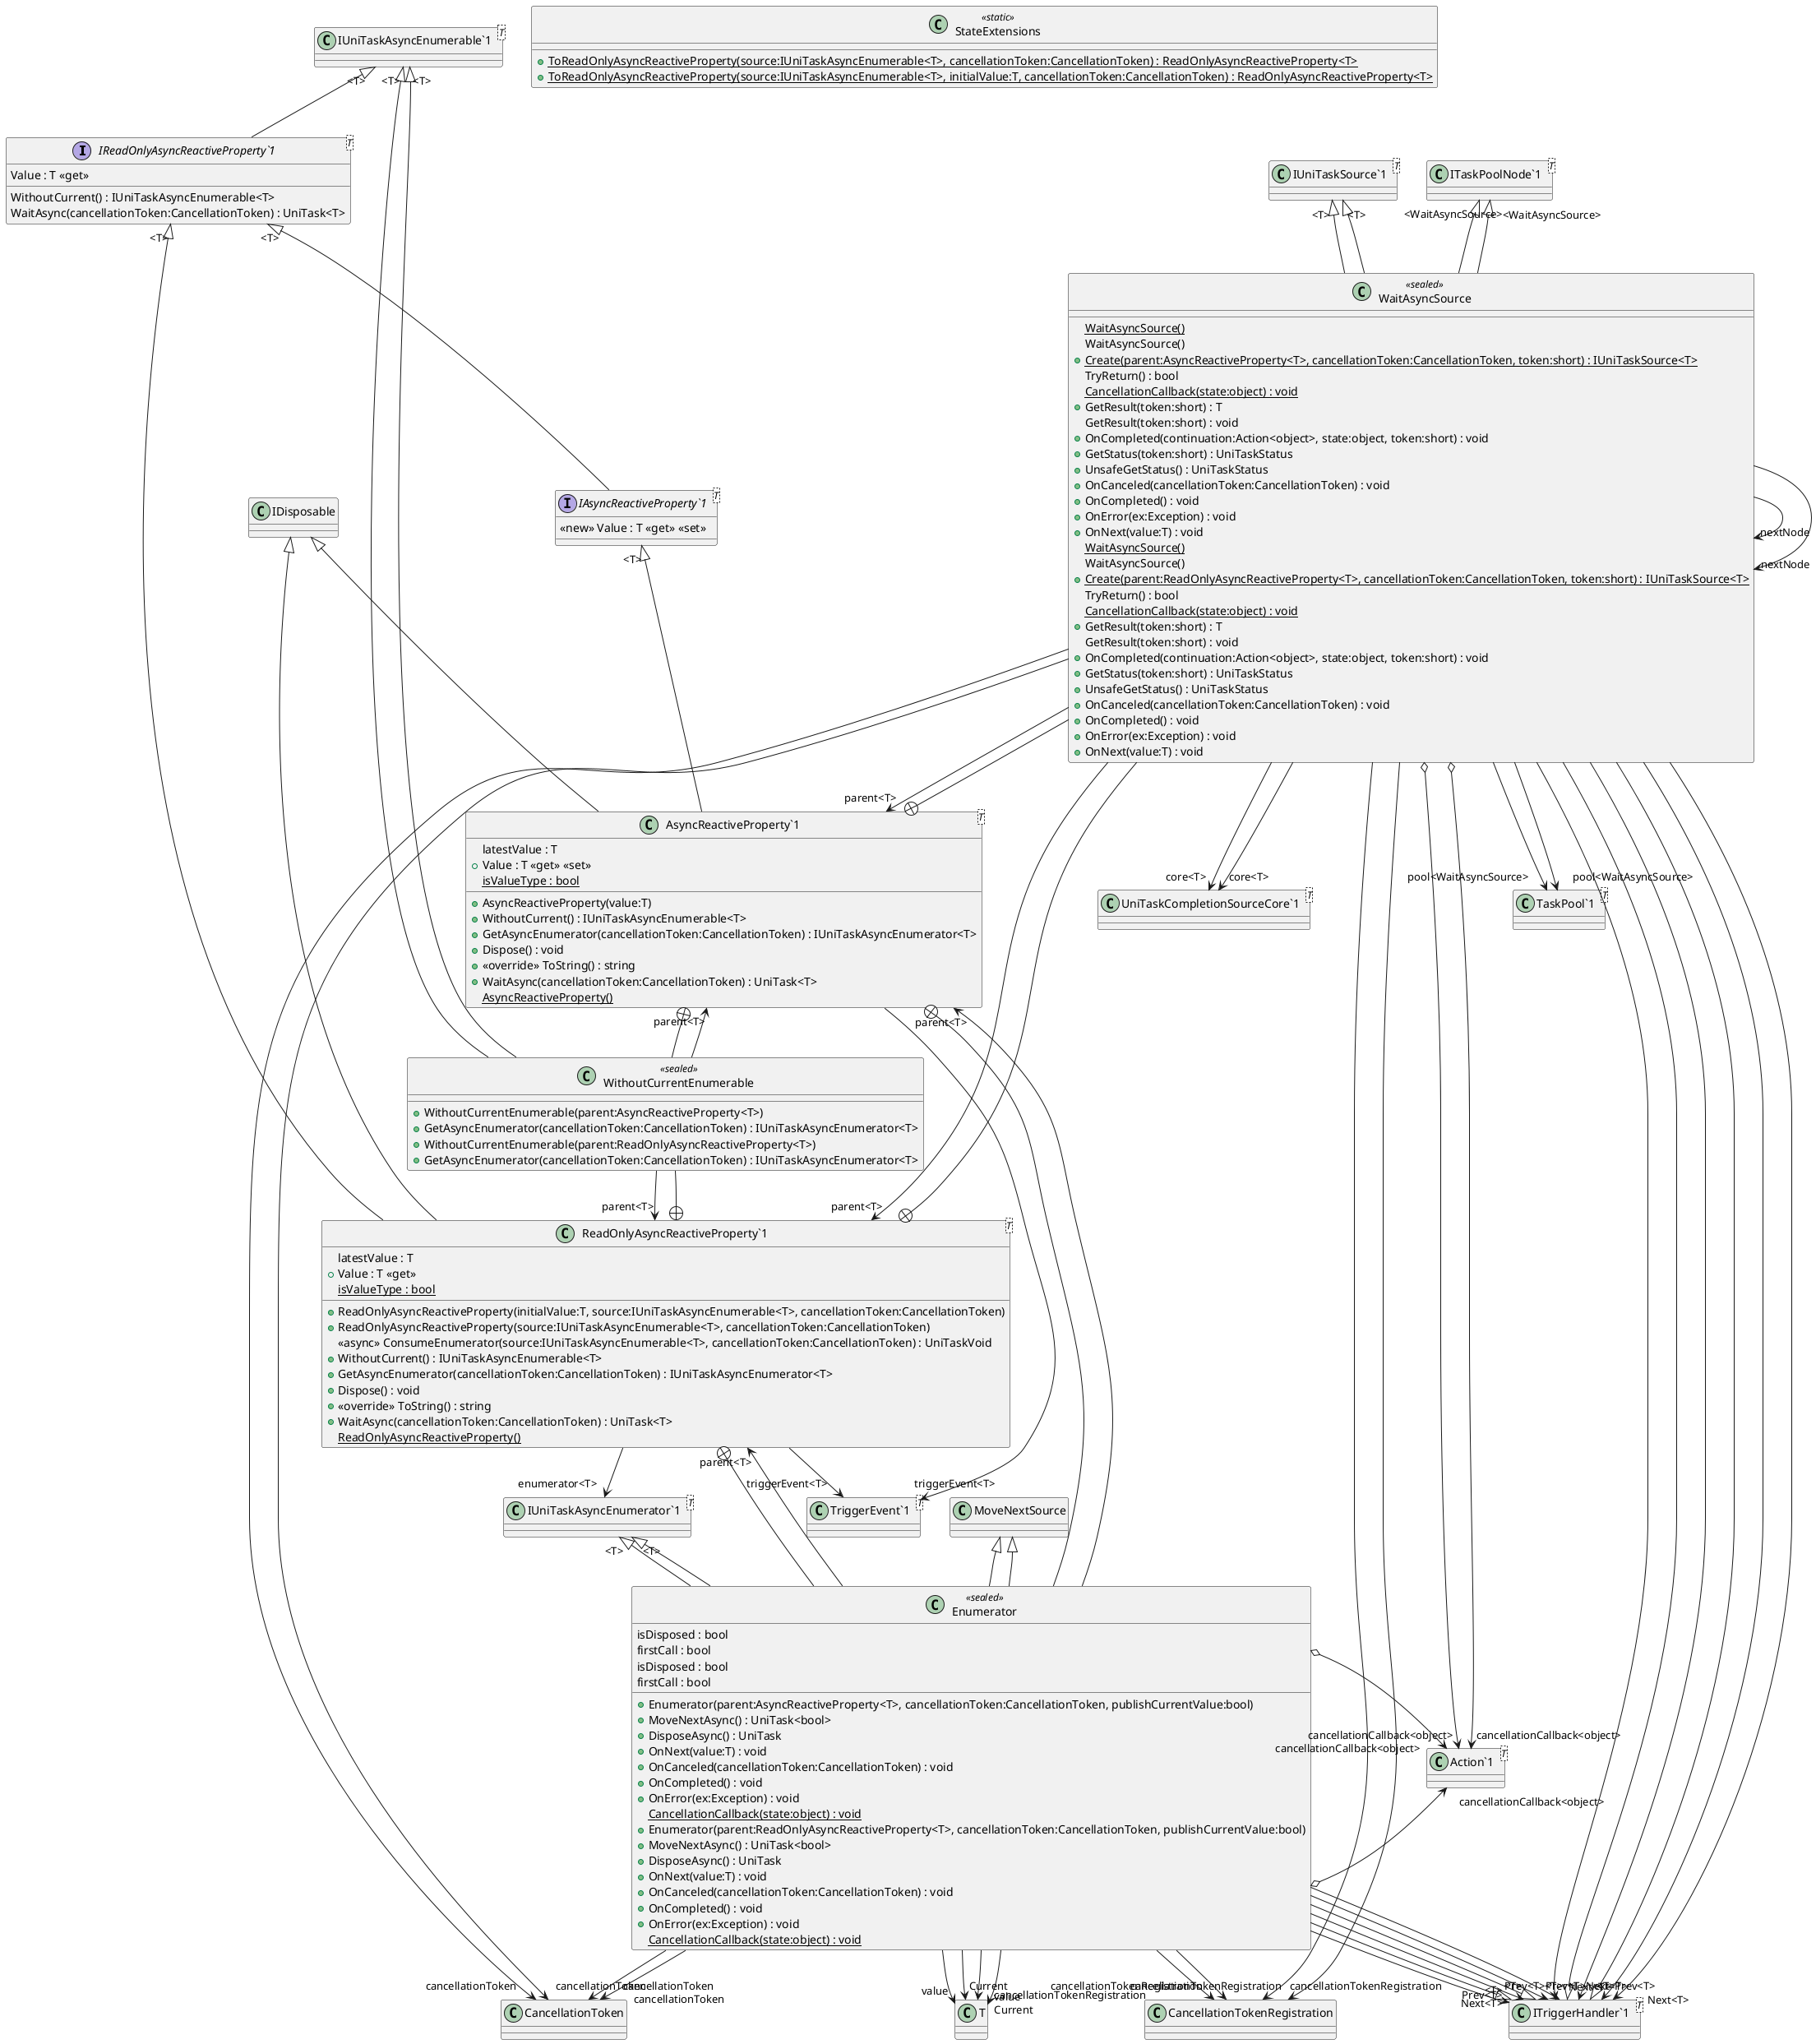@startuml
interface "IReadOnlyAsyncReactiveProperty`1"<T> {
    Value : T <<get>>
    WithoutCurrent() : IUniTaskAsyncEnumerable<T>
    WaitAsync(cancellationToken:CancellationToken) : UniTask<T>
}
interface "IAsyncReactiveProperty`1"<T> {
    <<new>> Value : T <<get>> <<set>>
}
class "AsyncReactiveProperty`1"<T> {
    latestValue : T
    + Value : T <<get>> <<set>>
    + AsyncReactiveProperty(value:T)
    + WithoutCurrent() : IUniTaskAsyncEnumerable<T>
    + GetAsyncEnumerator(cancellationToken:CancellationToken) : IUniTaskAsyncEnumerator<T>
    + Dispose() : void
    + <<override>> ToString() : string
    + WaitAsync(cancellationToken:CancellationToken) : UniTask<T>
    {static} isValueType : bool
    {static} AsyncReactiveProperty()
}
class "ReadOnlyAsyncReactiveProperty`1"<T> {
    latestValue : T
    + Value : T <<get>>
    + ReadOnlyAsyncReactiveProperty(initialValue:T, source:IUniTaskAsyncEnumerable<T>, cancellationToken:CancellationToken)
    + ReadOnlyAsyncReactiveProperty(source:IUniTaskAsyncEnumerable<T>, cancellationToken:CancellationToken)
    <<async>> ConsumeEnumerator(source:IUniTaskAsyncEnumerable<T>, cancellationToken:CancellationToken) : UniTaskVoid
    + WithoutCurrent() : IUniTaskAsyncEnumerable<T>
    + GetAsyncEnumerator(cancellationToken:CancellationToken) : IUniTaskAsyncEnumerator<T>
    + Dispose() : void
    + <<override>> ToString() : string
    + WaitAsync(cancellationToken:CancellationToken) : UniTask<T>
    {static} isValueType : bool
    {static} ReadOnlyAsyncReactiveProperty()
}
class StateExtensions <<static>> {
    + {static} ToReadOnlyAsyncReactiveProperty(source:IUniTaskAsyncEnumerable<T>, cancellationToken:CancellationToken) : ReadOnlyAsyncReactiveProperty<T>
    + {static} ToReadOnlyAsyncReactiveProperty(source:IUniTaskAsyncEnumerable<T>, initialValue:T, cancellationToken:CancellationToken) : ReadOnlyAsyncReactiveProperty<T>
}
class "IUniTaskAsyncEnumerable`1"<T> {
}
class "TriggerEvent`1"<T> {
}
class WaitAsyncSource <<sealed>> {
    {static} WaitAsyncSource()
    WaitAsyncSource()
    + {static} Create(parent:AsyncReactiveProperty<T>, cancellationToken:CancellationToken, token:short) : IUniTaskSource<T>
    TryReturn() : bool
    {static} CancellationCallback(state:object) : void
    + GetResult(token:short) : T
    GetResult(token:short) : void
    + OnCompleted(continuation:Action<object>, state:object, token:short) : void
    + GetStatus(token:short) : UniTaskStatus
    + UnsafeGetStatus() : UniTaskStatus
    + OnCanceled(cancellationToken:CancellationToken) : void
    + OnCompleted() : void
    + OnError(ex:Exception) : void
    + OnNext(value:T) : void
}
class WithoutCurrentEnumerable <<sealed>> {
    + WithoutCurrentEnumerable(parent:AsyncReactiveProperty<T>)
    + GetAsyncEnumerator(cancellationToken:CancellationToken) : IUniTaskAsyncEnumerator<T>
}
class Enumerator <<sealed>> {
    isDisposed : bool
    firstCall : bool
    + Enumerator(parent:AsyncReactiveProperty<T>, cancellationToken:CancellationToken, publishCurrentValue:bool)
    + MoveNextAsync() : UniTask<bool>
    + DisposeAsync() : UniTask
    + OnNext(value:T) : void
    + OnCanceled(cancellationToken:CancellationToken) : void
    + OnCompleted() : void
    + OnError(ex:Exception) : void
    {static} CancellationCallback(state:object) : void
}
class "IUniTaskAsyncEnumerator`1"<T> {
}
class WaitAsyncSource <<sealed>> {
    {static} WaitAsyncSource()
    WaitAsyncSource()
    + {static} Create(parent:ReadOnlyAsyncReactiveProperty<T>, cancellationToken:CancellationToken, token:short) : IUniTaskSource<T>
    TryReturn() : bool
    {static} CancellationCallback(state:object) : void
    + GetResult(token:short) : T
    GetResult(token:short) : void
    + OnCompleted(continuation:Action<object>, state:object, token:short) : void
    + GetStatus(token:short) : UniTaskStatus
    + UnsafeGetStatus() : UniTaskStatus
    + OnCanceled(cancellationToken:CancellationToken) : void
    + OnCompleted() : void
    + OnError(ex:Exception) : void
    + OnNext(value:T) : void
}
class WithoutCurrentEnumerable <<sealed>> {
    + WithoutCurrentEnumerable(parent:ReadOnlyAsyncReactiveProperty<T>)
    + GetAsyncEnumerator(cancellationToken:CancellationToken) : IUniTaskAsyncEnumerator<T>
}
class Enumerator <<sealed>> {
    isDisposed : bool
    firstCall : bool
    + Enumerator(parent:ReadOnlyAsyncReactiveProperty<T>, cancellationToken:CancellationToken, publishCurrentValue:bool)
    + MoveNextAsync() : UniTask<bool>
    + DisposeAsync() : UniTask
    + OnNext(value:T) : void
    + OnCanceled(cancellationToken:CancellationToken) : void
    + OnCompleted() : void
    + OnError(ex:Exception) : void
    {static} CancellationCallback(state:object) : void
}
class "IUniTaskSource`1"<T> {
}
class "ITriggerHandler`1"<T> {
}
class "ITaskPoolNode`1"<T> {
}
class "Action`1"<T> {
}
class "TaskPool`1"<T> {
}
class "UniTaskCompletionSourceCore`1"<T> {
}
"IUniTaskAsyncEnumerable`1" "<T>" <|-- "IReadOnlyAsyncReactiveProperty`1"
"IReadOnlyAsyncReactiveProperty`1" "<T>" <|-- "IAsyncReactiveProperty`1"
"IAsyncReactiveProperty`1" "<T>" <|-- "AsyncReactiveProperty`1"
IDisposable <|-- "AsyncReactiveProperty`1"
"AsyncReactiveProperty`1" --> "triggerEvent<T>" "TriggerEvent`1"
"IReadOnlyAsyncReactiveProperty`1" "<T>" <|-- "ReadOnlyAsyncReactiveProperty`1"
IDisposable <|-- "ReadOnlyAsyncReactiveProperty`1"
"ReadOnlyAsyncReactiveProperty`1" --> "triggerEvent<T>" "TriggerEvent`1"
"ReadOnlyAsyncReactiveProperty`1" --> "enumerator<T>" "IUniTaskAsyncEnumerator`1"
"AsyncReactiveProperty`1" +-- WaitAsyncSource
"IUniTaskSource`1" "<T>" <|-- WaitAsyncSource
"ITriggerHandler`1" "<T>" <|-- WaitAsyncSource
"ITaskPoolNode`1" "<WaitAsyncSource>" <|-- WaitAsyncSource
WaitAsyncSource o-> "cancellationCallback<object>" "Action`1"
WaitAsyncSource --> "pool<WaitAsyncSource>" "TaskPool`1"
WaitAsyncSource --> "nextNode" WaitAsyncSource
WaitAsyncSource --> "parent<T>" "AsyncReactiveProperty`1"
WaitAsyncSource --> "cancellationToken" CancellationToken
WaitAsyncSource --> "cancellationTokenRegistration" CancellationTokenRegistration
WaitAsyncSource --> "core<T>" "UniTaskCompletionSourceCore`1"
WaitAsyncSource --> "Prev<T>" "ITriggerHandler`1"
WaitAsyncSource --> "Next<T>" "ITriggerHandler`1"
"AsyncReactiveProperty`1" +-- WithoutCurrentEnumerable
"IUniTaskAsyncEnumerable`1" "<T>" <|-- WithoutCurrentEnumerable
WithoutCurrentEnumerable --> "parent<T>" "AsyncReactiveProperty`1"
"AsyncReactiveProperty`1" +-- Enumerator
MoveNextSource <|-- Enumerator
"IUniTaskAsyncEnumerator`1" "<T>" <|-- Enumerator
"ITriggerHandler`1" "<T>" <|-- Enumerator
Enumerator o-> "cancellationCallback<object>" "Action`1"
Enumerator --> "parent<T>" "AsyncReactiveProperty`1"
Enumerator --> "cancellationToken" CancellationToken
Enumerator --> "cancellationTokenRegistration" CancellationTokenRegistration
Enumerator --> "value" T
Enumerator --> "Current" T
Enumerator --> "Prev<T>" "ITriggerHandler`1"
Enumerator --> "Next<T>" "ITriggerHandler`1"
"ReadOnlyAsyncReactiveProperty`1" +-- WaitAsyncSource
"IUniTaskSource`1" "<T>" <|-- WaitAsyncSource
"ITriggerHandler`1" "<T>" <|-- WaitAsyncSource
"ITaskPoolNode`1" "<WaitAsyncSource>" <|-- WaitAsyncSource
WaitAsyncSource o-> "cancellationCallback<object>" "Action`1"
WaitAsyncSource --> "pool<WaitAsyncSource>" "TaskPool`1"
WaitAsyncSource --> "nextNode" WaitAsyncSource
WaitAsyncSource --> "parent<T>" "ReadOnlyAsyncReactiveProperty`1"
WaitAsyncSource --> "cancellationToken" CancellationToken
WaitAsyncSource --> "cancellationTokenRegistration" CancellationTokenRegistration
WaitAsyncSource --> "core<T>" "UniTaskCompletionSourceCore`1"
WaitAsyncSource --> "Prev<T>" "ITriggerHandler`1"
WaitAsyncSource --> "Next<T>" "ITriggerHandler`1"
"ReadOnlyAsyncReactiveProperty`1" +-- WithoutCurrentEnumerable
"IUniTaskAsyncEnumerable`1" "<T>" <|-- WithoutCurrentEnumerable
WithoutCurrentEnumerable --> "parent<T>" "ReadOnlyAsyncReactiveProperty`1"
"ReadOnlyAsyncReactiveProperty`1" +-- Enumerator
MoveNextSource <|-- Enumerator
"IUniTaskAsyncEnumerator`1" "<T>" <|-- Enumerator
"ITriggerHandler`1" "<T>" <|-- Enumerator
Enumerator o-> "cancellationCallback<object>" "Action`1"
Enumerator --> "parent<T>" "ReadOnlyAsyncReactiveProperty`1"
Enumerator --> "cancellationToken" CancellationToken
Enumerator --> "cancellationTokenRegistration" CancellationTokenRegistration
Enumerator --> "value" T
Enumerator --> "Current" T
Enumerator --> "Prev<T>" "ITriggerHandler`1"
Enumerator --> "Next<T>" "ITriggerHandler`1"
@enduml
